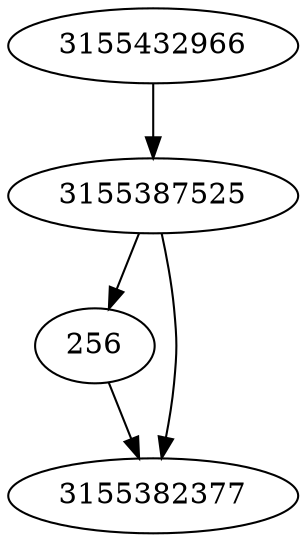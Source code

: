 strict digraph  {
256;
3155382377;
3155387525;
3155432966;
256 -> 3155382377;
3155387525 -> 256;
3155387525 -> 3155382377;
3155432966 -> 3155387525;
}
